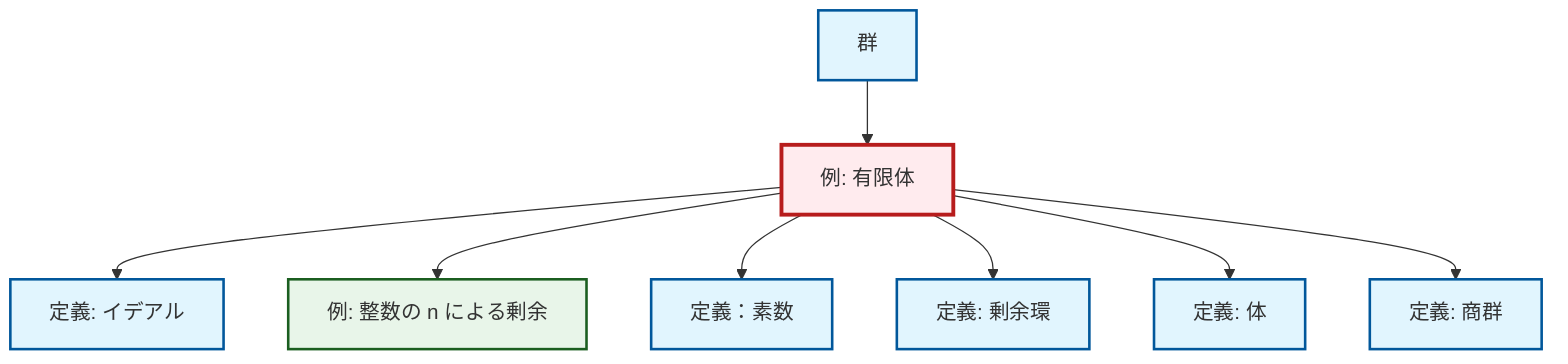 graph TD
    classDef definition fill:#e1f5fe,stroke:#01579b,stroke-width:2px
    classDef theorem fill:#f3e5f5,stroke:#4a148c,stroke-width:2px
    classDef axiom fill:#fff3e0,stroke:#e65100,stroke-width:2px
    classDef example fill:#e8f5e9,stroke:#1b5e20,stroke-width:2px
    classDef current fill:#ffebee,stroke:#b71c1c,stroke-width:3px
    def-field["定義: 体"]:::definition
    def-group["群"]:::definition
    ex-quotient-integers-mod-n["例: 整数の n による剰余"]:::example
    def-prime["定義：素数"]:::definition
    def-ideal["定義: イデアル"]:::definition
    def-quotient-group["定義: 商群"]:::definition
    ex-finite-field["例: 有限体"]:::example
    def-quotient-ring["定義: 剰余環"]:::definition
    ex-finite-field --> def-ideal
    def-group --> ex-finite-field
    ex-finite-field --> ex-quotient-integers-mod-n
    ex-finite-field --> def-prime
    ex-finite-field --> def-quotient-ring
    ex-finite-field --> def-field
    ex-finite-field --> def-quotient-group
    class ex-finite-field current